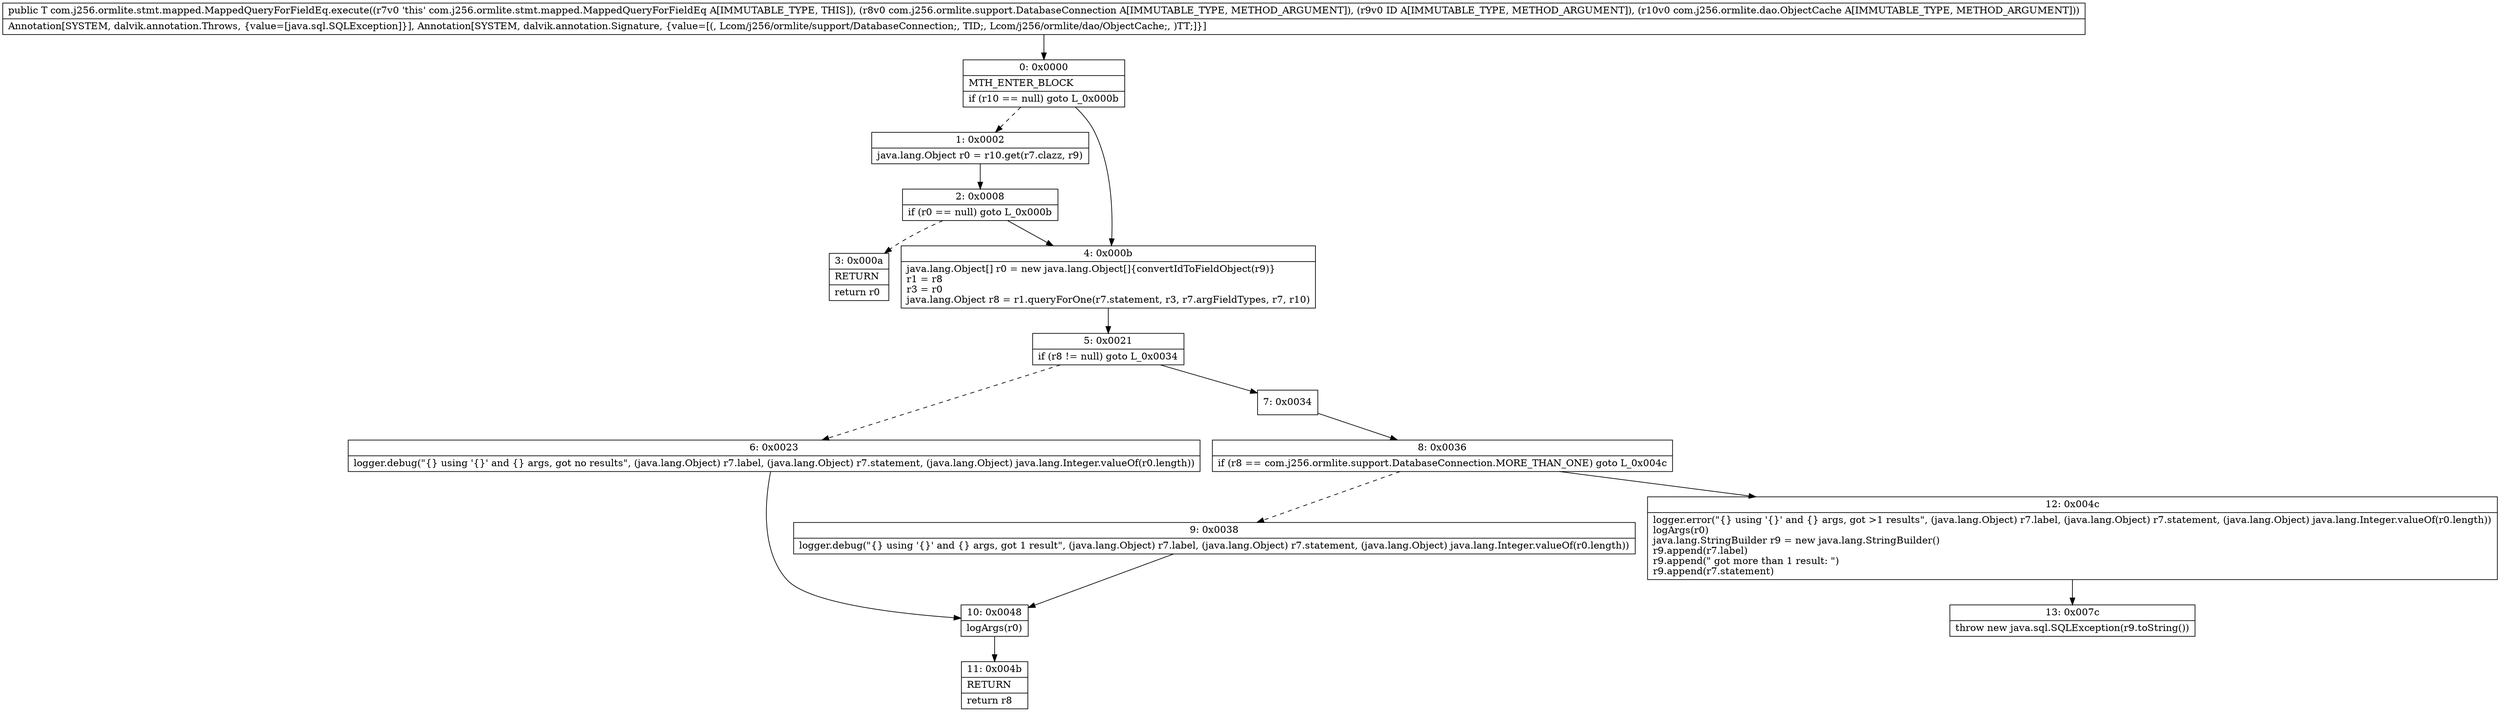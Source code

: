 digraph "CFG forcom.j256.ormlite.stmt.mapped.MappedQueryForFieldEq.execute(Lcom\/j256\/ormlite\/support\/DatabaseConnection;Ljava\/lang\/Object;Lcom\/j256\/ormlite\/dao\/ObjectCache;)Ljava\/lang\/Object;" {
Node_0 [shape=record,label="{0\:\ 0x0000|MTH_ENTER_BLOCK\l|if (r10 == null) goto L_0x000b\l}"];
Node_1 [shape=record,label="{1\:\ 0x0002|java.lang.Object r0 = r10.get(r7.clazz, r9)\l}"];
Node_2 [shape=record,label="{2\:\ 0x0008|if (r0 == null) goto L_0x000b\l}"];
Node_3 [shape=record,label="{3\:\ 0x000a|RETURN\l|return r0\l}"];
Node_4 [shape=record,label="{4\:\ 0x000b|java.lang.Object[] r0 = new java.lang.Object[]\{convertIdToFieldObject(r9)\}\lr1 = r8\lr3 = r0\ljava.lang.Object r8 = r1.queryForOne(r7.statement, r3, r7.argFieldTypes, r7, r10)\l}"];
Node_5 [shape=record,label="{5\:\ 0x0021|if (r8 != null) goto L_0x0034\l}"];
Node_6 [shape=record,label="{6\:\ 0x0023|logger.debug(\"\{\} using '\{\}' and \{\} args, got no results\", (java.lang.Object) r7.label, (java.lang.Object) r7.statement, (java.lang.Object) java.lang.Integer.valueOf(r0.length))\l}"];
Node_7 [shape=record,label="{7\:\ 0x0034}"];
Node_8 [shape=record,label="{8\:\ 0x0036|if (r8 == com.j256.ormlite.support.DatabaseConnection.MORE_THAN_ONE) goto L_0x004c\l}"];
Node_9 [shape=record,label="{9\:\ 0x0038|logger.debug(\"\{\} using '\{\}' and \{\} args, got 1 result\", (java.lang.Object) r7.label, (java.lang.Object) r7.statement, (java.lang.Object) java.lang.Integer.valueOf(r0.length))\l}"];
Node_10 [shape=record,label="{10\:\ 0x0048|logArgs(r0)\l}"];
Node_11 [shape=record,label="{11\:\ 0x004b|RETURN\l|return r8\l}"];
Node_12 [shape=record,label="{12\:\ 0x004c|logger.error(\"\{\} using '\{\}' and \{\} args, got \>1 results\", (java.lang.Object) r7.label, (java.lang.Object) r7.statement, (java.lang.Object) java.lang.Integer.valueOf(r0.length))\llogArgs(r0)\ljava.lang.StringBuilder r9 = new java.lang.StringBuilder()\lr9.append(r7.label)\lr9.append(\" got more than 1 result: \")\lr9.append(r7.statement)\l}"];
Node_13 [shape=record,label="{13\:\ 0x007c|throw new java.sql.SQLException(r9.toString())\l}"];
MethodNode[shape=record,label="{public T com.j256.ormlite.stmt.mapped.MappedQueryForFieldEq.execute((r7v0 'this' com.j256.ormlite.stmt.mapped.MappedQueryForFieldEq A[IMMUTABLE_TYPE, THIS]), (r8v0 com.j256.ormlite.support.DatabaseConnection A[IMMUTABLE_TYPE, METHOD_ARGUMENT]), (r9v0 ID A[IMMUTABLE_TYPE, METHOD_ARGUMENT]), (r10v0 com.j256.ormlite.dao.ObjectCache A[IMMUTABLE_TYPE, METHOD_ARGUMENT]))  | Annotation[SYSTEM, dalvik.annotation.Throws, \{value=[java.sql.SQLException]\}], Annotation[SYSTEM, dalvik.annotation.Signature, \{value=[(, Lcom\/j256\/ormlite\/support\/DatabaseConnection;, TID;, Lcom\/j256\/ormlite\/dao\/ObjectCache;, )TT;]\}]\l}"];
MethodNode -> Node_0;
Node_0 -> Node_1[style=dashed];
Node_0 -> Node_4;
Node_1 -> Node_2;
Node_2 -> Node_3[style=dashed];
Node_2 -> Node_4;
Node_4 -> Node_5;
Node_5 -> Node_6[style=dashed];
Node_5 -> Node_7;
Node_6 -> Node_10;
Node_7 -> Node_8;
Node_8 -> Node_9[style=dashed];
Node_8 -> Node_12;
Node_9 -> Node_10;
Node_10 -> Node_11;
Node_12 -> Node_13;
}

